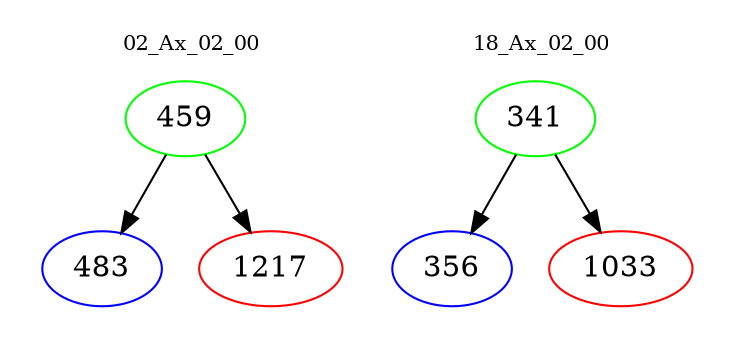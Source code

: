 digraph{
subgraph cluster_0 {
color = white
label = "02_Ax_02_00";
fontsize=10;
T0_459 [label="459", color="green"]
T0_459 -> T0_483 [color="black"]
T0_483 [label="483", color="blue"]
T0_459 -> T0_1217 [color="black"]
T0_1217 [label="1217", color="red"]
}
subgraph cluster_1 {
color = white
label = "18_Ax_02_00";
fontsize=10;
T1_341 [label="341", color="green"]
T1_341 -> T1_356 [color="black"]
T1_356 [label="356", color="blue"]
T1_341 -> T1_1033 [color="black"]
T1_1033 [label="1033", color="red"]
}
}
